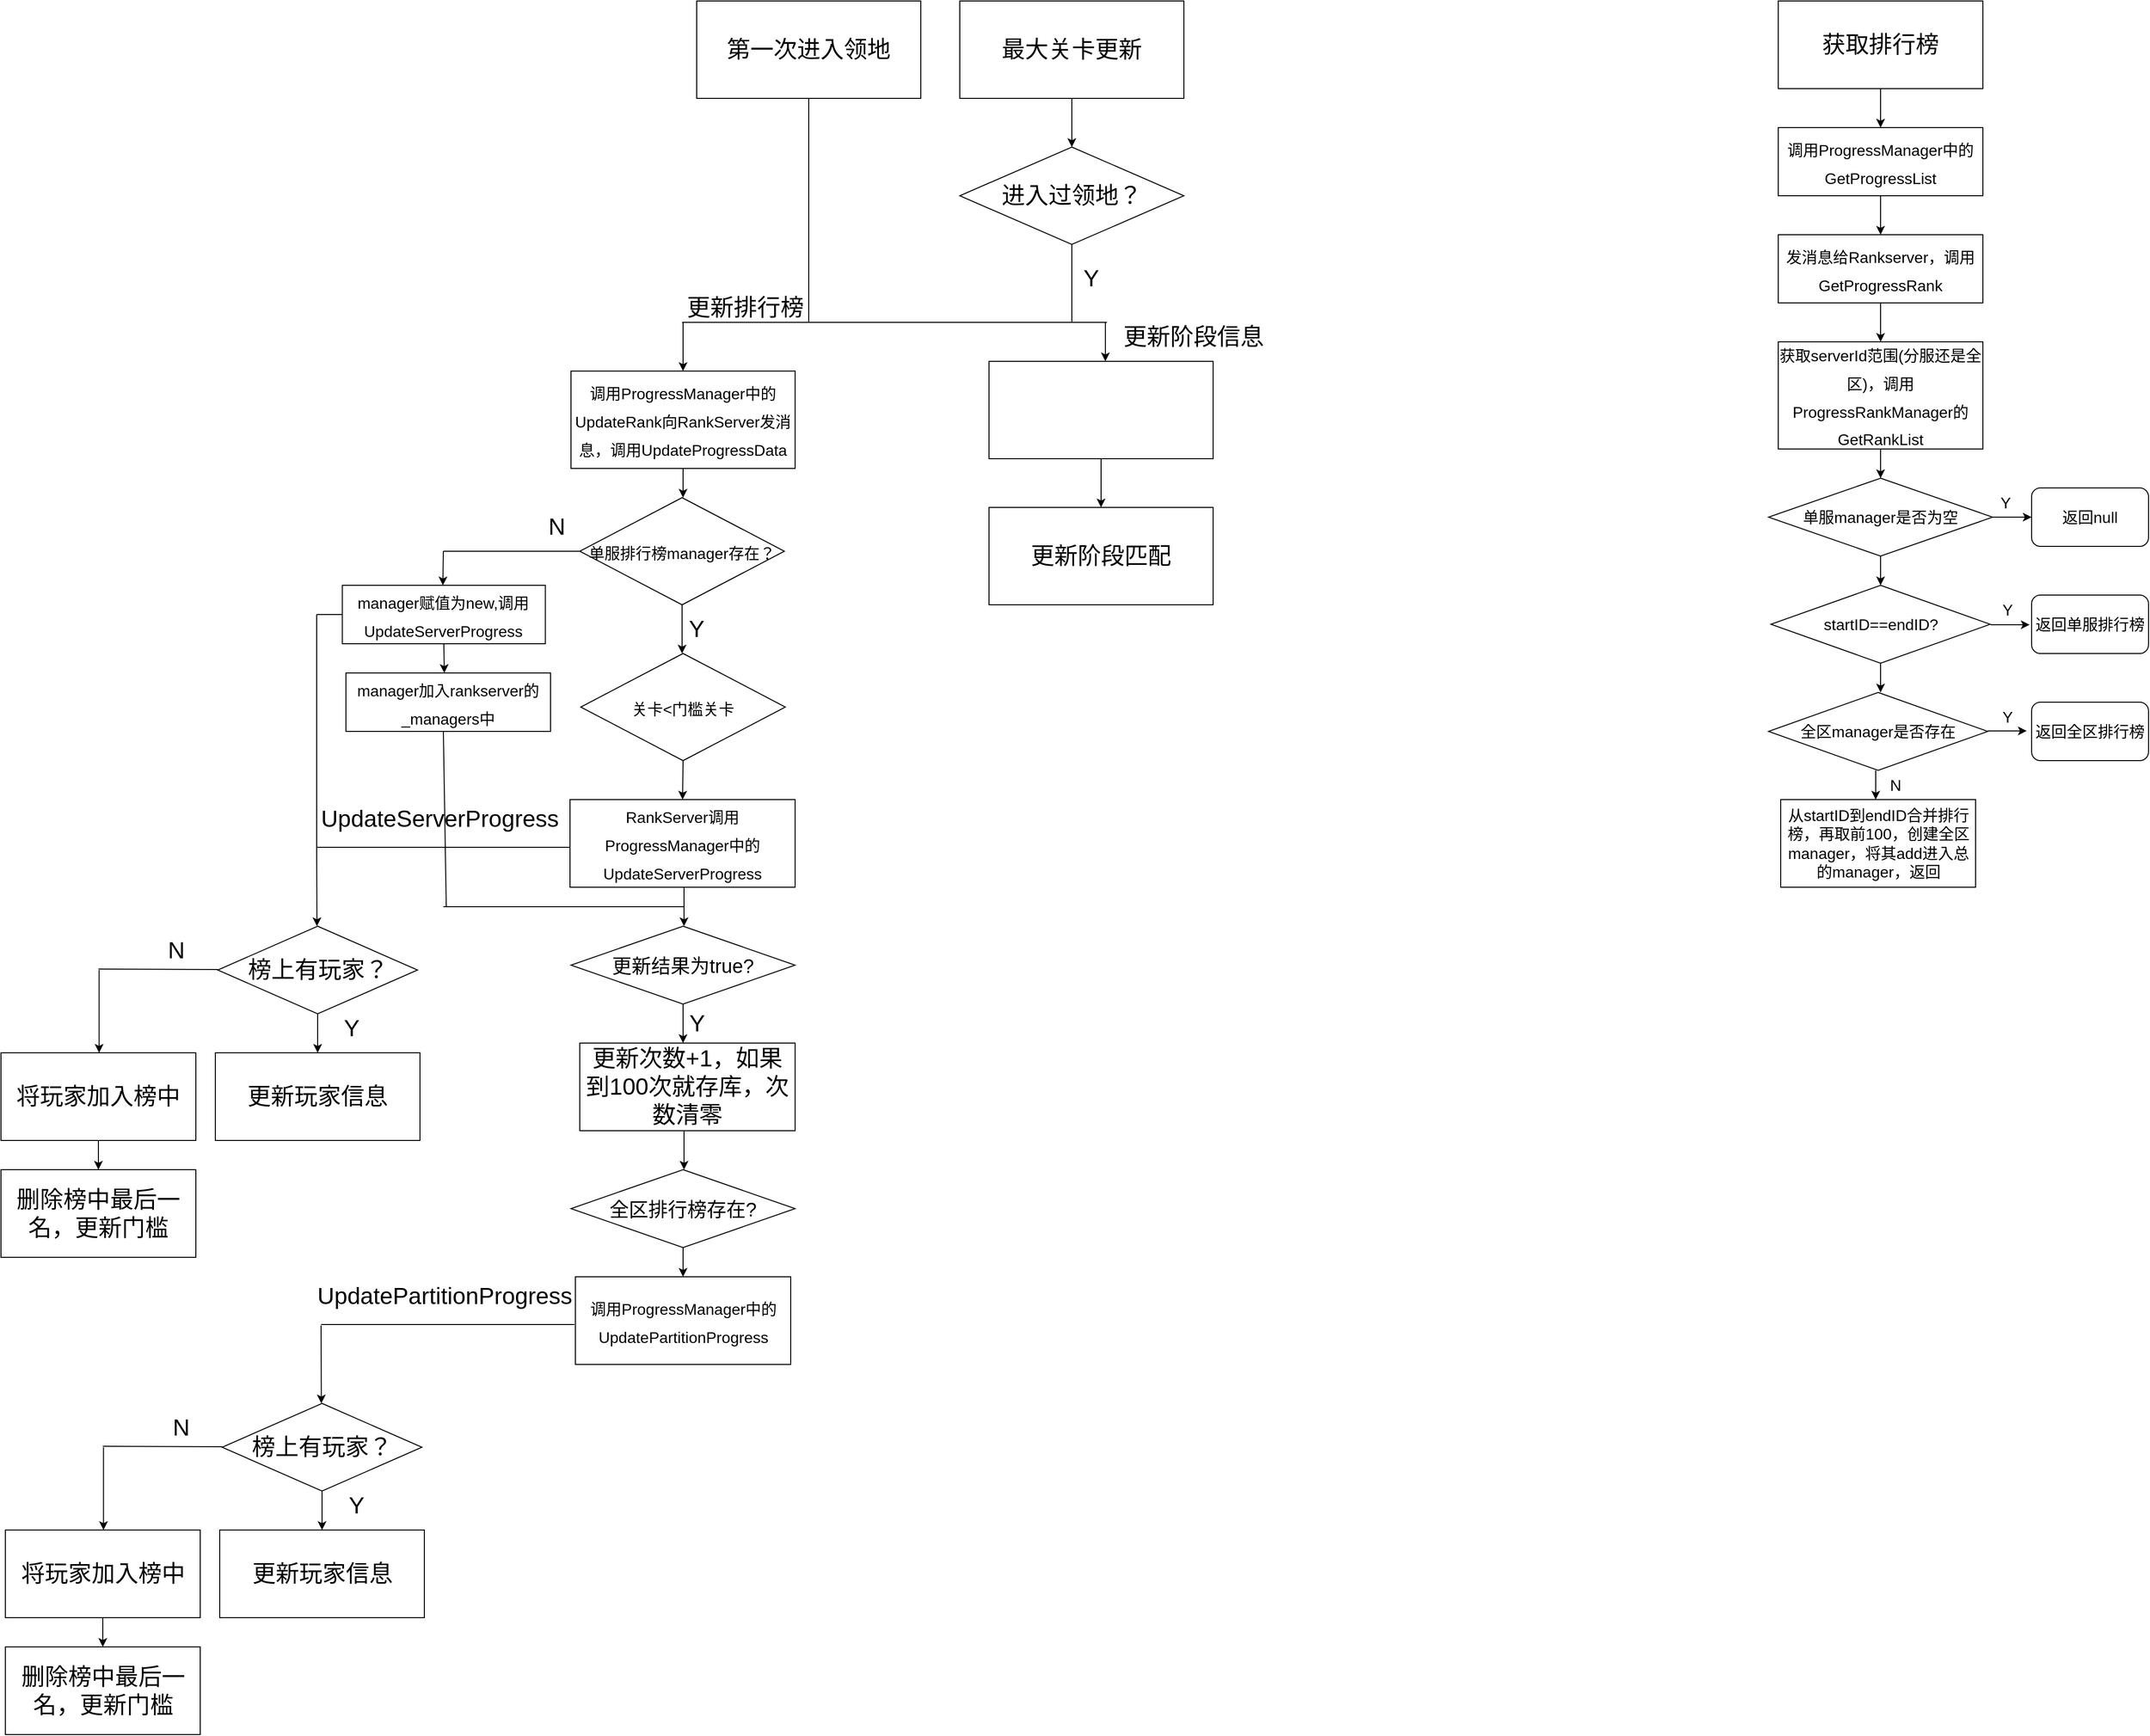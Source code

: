 <mxfile version="21.7.4" type="github">
  <diagram name="第 1 页" id="BnO7v0a0NeAxPuLIhtkJ">
    <mxGraphModel dx="1921" dy="743" grid="1" gridSize="10" guides="1" tooltips="1" connect="1" arrows="1" fold="1" page="1" pageScale="1" pageWidth="827" pageHeight="1169" math="0" shadow="0">
      <root>
        <mxCell id="0" />
        <mxCell id="1" parent="0" />
        <mxCell id="tJE50FEFWKrPducL1dcV-86" value="" style="endArrow=none;html=1;rounded=0;fontFamily=Helvetica;fontSize=24;fontColor=default;" edge="1" parent="1">
          <mxGeometry width="50" height="50" relative="1" as="geometry">
            <mxPoint x="13" y="1000" as="sourcePoint" />
            <mxPoint x="10" y="820" as="targetPoint" />
          </mxGeometry>
        </mxCell>
        <mxCell id="tJE50FEFWKrPducL1dcV-1" value="第一次进入领地" style="rounded=0;whiteSpace=wrap;html=1;fontSize=24;" vertex="1" parent="1">
          <mxGeometry x="270" y="70" width="230" height="100" as="geometry" />
        </mxCell>
        <mxCell id="tJE50FEFWKrPducL1dcV-2" value="最大关卡更新" style="rounded=0;whiteSpace=wrap;html=1;strokeColor=default;fontFamily=Helvetica;fontSize=24;fontColor=default;fillColor=default;" vertex="1" parent="1">
          <mxGeometry x="540" y="70" width="230" height="100" as="geometry" />
        </mxCell>
        <mxCell id="tJE50FEFWKrPducL1dcV-4" value="" style="endArrow=classic;html=1;rounded=0;fontFamily=Helvetica;fontSize=24;fontColor=default;exitX=0.5;exitY=1;exitDx=0;exitDy=0;" edge="1" parent="1" source="tJE50FEFWKrPducL1dcV-2">
          <mxGeometry width="50" height="50" relative="1" as="geometry">
            <mxPoint x="710" y="300" as="sourcePoint" />
            <mxPoint x="655" y="220" as="targetPoint" />
          </mxGeometry>
        </mxCell>
        <mxCell id="tJE50FEFWKrPducL1dcV-6" value="进入过领地？" style="rhombus;whiteSpace=wrap;html=1;rounded=0;strokeColor=default;fontFamily=Helvetica;fontSize=24;fontColor=default;fillColor=default;" vertex="1" parent="1">
          <mxGeometry x="540" y="220" width="230" height="100" as="geometry" />
        </mxCell>
        <mxCell id="tJE50FEFWKrPducL1dcV-8" value="Y" style="text;html=1;strokeColor=none;fillColor=none;align=center;verticalAlign=middle;whiteSpace=wrap;rounded=0;fontSize=24;fontFamily=Helvetica;fontColor=default;" vertex="1" parent="1">
          <mxGeometry x="660" y="340" width="30" height="30" as="geometry" />
        </mxCell>
        <mxCell id="tJE50FEFWKrPducL1dcV-10" value="" style="endArrow=none;html=1;rounded=0;fontFamily=Helvetica;fontSize=24;fontColor=default;entryX=0.5;entryY=1;entryDx=0;entryDy=0;" edge="1" parent="1" target="tJE50FEFWKrPducL1dcV-6">
          <mxGeometry width="50" height="50" relative="1" as="geometry">
            <mxPoint x="655" y="400" as="sourcePoint" />
            <mxPoint x="680" y="340" as="targetPoint" />
          </mxGeometry>
        </mxCell>
        <mxCell id="tJE50FEFWKrPducL1dcV-11" value="" style="endArrow=none;html=1;rounded=0;fontFamily=Helvetica;fontSize=24;fontColor=default;" edge="1" parent="1">
          <mxGeometry width="50" height="50" relative="1" as="geometry">
            <mxPoint x="255" y="400" as="sourcePoint" />
            <mxPoint x="691" y="400" as="targetPoint" />
          </mxGeometry>
        </mxCell>
        <mxCell id="tJE50FEFWKrPducL1dcV-12" value="" style="endArrow=none;html=1;rounded=0;fontFamily=Helvetica;fontSize=24;fontColor=default;entryX=0.5;entryY=1;entryDx=0;entryDy=0;" edge="1" parent="1" target="tJE50FEFWKrPducL1dcV-1">
          <mxGeometry width="50" height="50" relative="1" as="geometry">
            <mxPoint x="385" y="400" as="sourcePoint" />
            <mxPoint x="430" y="240" as="targetPoint" />
          </mxGeometry>
        </mxCell>
        <mxCell id="tJE50FEFWKrPducL1dcV-15" value="" style="rounded=0;whiteSpace=wrap;html=1;strokeColor=default;fontFamily=Helvetica;fontSize=24;fontColor=default;fillColor=default;" vertex="1" parent="1">
          <mxGeometry x="570" y="440" width="230" height="100" as="geometry" />
        </mxCell>
        <mxCell id="tJE50FEFWKrPducL1dcV-16" value="" style="endArrow=classic;html=1;rounded=0;fontFamily=Helvetica;fontSize=24;fontColor=default;exitX=0.5;exitY=1;exitDx=0;exitDy=0;" edge="1" parent="1">
          <mxGeometry width="50" height="50" relative="1" as="geometry">
            <mxPoint x="689.44" y="400" as="sourcePoint" />
            <mxPoint x="689.44" y="440" as="targetPoint" />
          </mxGeometry>
        </mxCell>
        <mxCell id="tJE50FEFWKrPducL1dcV-17" value="" style="endArrow=classic;html=1;rounded=0;fontFamily=Helvetica;fontSize=24;fontColor=default;exitX=0.5;exitY=1;exitDx=0;exitDy=0;" edge="1" parent="1">
          <mxGeometry width="50" height="50" relative="1" as="geometry">
            <mxPoint x="256" y="400" as="sourcePoint" />
            <mxPoint x="256" y="450" as="targetPoint" />
          </mxGeometry>
        </mxCell>
        <mxCell id="tJE50FEFWKrPducL1dcV-18" value="" style="endArrow=classic;html=1;rounded=0;fontFamily=Helvetica;fontSize=24;fontColor=default;exitX=0.5;exitY=1;exitDx=0;exitDy=0;" edge="1" parent="1" source="tJE50FEFWKrPducL1dcV-15">
          <mxGeometry width="50" height="50" relative="1" as="geometry">
            <mxPoint x="780" y="660" as="sourcePoint" />
            <mxPoint x="685" y="590" as="targetPoint" />
          </mxGeometry>
        </mxCell>
        <mxCell id="tJE50FEFWKrPducL1dcV-19" value="&lt;font style=&quot;font-size: 16px;&quot;&gt;调用ProgressManager中的UpdateRank向RankServer发消息，调用UpdateProgressData&lt;/font&gt;" style="rounded=0;whiteSpace=wrap;html=1;strokeColor=default;fontFamily=Helvetica;fontSize=24;fontColor=default;fillColor=default;" vertex="1" parent="1">
          <mxGeometry x="141" y="450" width="230" height="100" as="geometry" />
        </mxCell>
        <mxCell id="tJE50FEFWKrPducL1dcV-20" value="更新阶段匹配" style="rounded=0;whiteSpace=wrap;html=1;strokeColor=default;fontFamily=Helvetica;fontSize=24;fontColor=default;fillColor=default;" vertex="1" parent="1">
          <mxGeometry x="570" y="590" width="230" height="100" as="geometry" />
        </mxCell>
        <mxCell id="tJE50FEFWKrPducL1dcV-25" value="" style="endArrow=classic;html=1;rounded=0;fontFamily=Helvetica;fontSize=24;fontColor=default;exitX=0.5;exitY=1;exitDx=0;exitDy=0;" edge="1" parent="1">
          <mxGeometry width="50" height="50" relative="1" as="geometry">
            <mxPoint x="256" y="550" as="sourcePoint" />
            <mxPoint x="256" y="580" as="targetPoint" />
          </mxGeometry>
        </mxCell>
        <mxCell id="tJE50FEFWKrPducL1dcV-26" value="&lt;font style=&quot;font-size: 16px;&quot;&gt;RankServer调用ProgressManager中的UpdateServerProgress&lt;/font&gt;" style="rounded=0;whiteSpace=wrap;html=1;strokeColor=default;fontFamily=Helvetica;fontSize=24;fontColor=default;fillColor=default;" vertex="1" parent="1">
          <mxGeometry x="140" y="890" width="231" height="90" as="geometry" />
        </mxCell>
        <mxCell id="tJE50FEFWKrPducL1dcV-27" value="" style="endArrow=classic;html=1;rounded=0;fontFamily=Helvetica;fontSize=24;fontColor=default;" edge="1" parent="1">
          <mxGeometry width="50" height="50" relative="1" as="geometry">
            <mxPoint x="-120" y="940" as="sourcePoint" />
            <mxPoint x="-119.71" y="1020" as="targetPoint" />
          </mxGeometry>
        </mxCell>
        <mxCell id="tJE50FEFWKrPducL1dcV-29" value="榜上有玩家？" style="rhombus;whiteSpace=wrap;html=1;rounded=0;strokeColor=default;fontFamily=Helvetica;fontSize=24;fontColor=default;fillColor=default;" vertex="1" parent="1">
          <mxGeometry x="-221.5" y="1020" width="205" height="90" as="geometry" />
        </mxCell>
        <mxCell id="tJE50FEFWKrPducL1dcV-30" value="" style="endArrow=classic;html=1;rounded=0;fontFamily=Helvetica;fontSize=24;fontColor=default;exitX=0.5;exitY=1;exitDx=0;exitDy=0;" edge="1" parent="1" source="tJE50FEFWKrPducL1dcV-29">
          <mxGeometry width="50" height="50" relative="1" as="geometry">
            <mxPoint x="-144" y="1260" as="sourcePoint" />
            <mxPoint x="-119" y="1150" as="targetPoint" />
          </mxGeometry>
        </mxCell>
        <mxCell id="tJE50FEFWKrPducL1dcV-31" value="" style="endArrow=classic;html=1;rounded=0;fontFamily=Helvetica;fontSize=24;fontColor=default;" edge="1" parent="1">
          <mxGeometry width="50" height="50" relative="1" as="geometry">
            <mxPoint x="-343.28" y="1065" as="sourcePoint" />
            <mxPoint x="-343.28" y="1150" as="targetPoint" />
          </mxGeometry>
        </mxCell>
        <mxCell id="tJE50FEFWKrPducL1dcV-32" value="" style="endArrow=none;html=1;rounded=0;fontFamily=Helvetica;fontSize=24;fontColor=default;" edge="1" parent="1">
          <mxGeometry width="50" height="50" relative="1" as="geometry">
            <mxPoint x="-344" y="1064" as="sourcePoint" />
            <mxPoint x="-221.5" y="1064.47" as="targetPoint" />
          </mxGeometry>
        </mxCell>
        <mxCell id="tJE50FEFWKrPducL1dcV-33" value="将玩家加入榜中" style="rounded=0;whiteSpace=wrap;html=1;strokeColor=default;fontFamily=Helvetica;fontSize=24;fontColor=default;fillColor=default;" vertex="1" parent="1">
          <mxGeometry x="-444" y="1150" width="200" height="90" as="geometry" />
        </mxCell>
        <mxCell id="tJE50FEFWKrPducL1dcV-34" value="更新玩家信息" style="rounded=0;whiteSpace=wrap;html=1;strokeColor=default;fontFamily=Helvetica;fontSize=24;fontColor=default;fillColor=default;" vertex="1" parent="1">
          <mxGeometry x="-224" y="1150" width="210" height="90" as="geometry" />
        </mxCell>
        <mxCell id="tJE50FEFWKrPducL1dcV-35" value="N" style="text;html=1;strokeColor=none;fillColor=none;align=center;verticalAlign=middle;whiteSpace=wrap;rounded=0;fontSize=24;fontFamily=Helvetica;fontColor=default;" vertex="1" parent="1">
          <mxGeometry x="-294" y="1030" width="60" height="30" as="geometry" />
        </mxCell>
        <mxCell id="tJE50FEFWKrPducL1dcV-37" value="Y" style="text;html=1;strokeColor=none;fillColor=none;align=center;verticalAlign=middle;whiteSpace=wrap;rounded=0;fontSize=24;fontFamily=Helvetica;fontColor=default;" vertex="1" parent="1">
          <mxGeometry x="-114" y="1110" width="60" height="30" as="geometry" />
        </mxCell>
        <mxCell id="tJE50FEFWKrPducL1dcV-38" value="&lt;font style=&quot;font-size: 16px;&quot;&gt;关卡&amp;lt;门槛关卡&lt;/font&gt;" style="rhombus;whiteSpace=wrap;html=1;rounded=0;strokeColor=default;fontFamily=Helvetica;fontSize=24;fontColor=default;fillColor=default;" vertex="1" parent="1">
          <mxGeometry x="151" y="740" width="210" height="110" as="geometry" />
        </mxCell>
        <mxCell id="tJE50FEFWKrPducL1dcV-39" value="" style="endArrow=classic;html=1;rounded=0;fontFamily=Helvetica;fontSize=24;fontColor=default;exitX=0.5;exitY=1;exitDx=0;exitDy=0;entryX=0.5;entryY=0;entryDx=0;entryDy=0;" edge="1" parent="1" source="tJE50FEFWKrPducL1dcV-38" target="tJE50FEFWKrPducL1dcV-26">
          <mxGeometry width="50" height="50" relative="1" as="geometry">
            <mxPoint x="321" y="900" as="sourcePoint" />
            <mxPoint x="371" y="850" as="targetPoint" />
          </mxGeometry>
        </mxCell>
        <mxCell id="tJE50FEFWKrPducL1dcV-40" value="" style="endArrow=classic;html=1;rounded=0;fontFamily=Helvetica;fontSize=24;fontColor=default;exitX=0.5;exitY=1;exitDx=0;exitDy=0;" edge="1" parent="1" source="tJE50FEFWKrPducL1dcV-33">
          <mxGeometry width="50" height="50" relative="1" as="geometry">
            <mxPoint x="-304" y="1320" as="sourcePoint" />
            <mxPoint x="-344" y="1270" as="targetPoint" />
          </mxGeometry>
        </mxCell>
        <mxCell id="tJE50FEFWKrPducL1dcV-41" value="删除榜中最后一名，更新门槛" style="rounded=0;whiteSpace=wrap;html=1;strokeColor=default;fontFamily=Helvetica;fontSize=24;fontColor=default;fillColor=default;" vertex="1" parent="1">
          <mxGeometry x="-444" y="1270" width="200" height="90" as="geometry" />
        </mxCell>
        <mxCell id="tJE50FEFWKrPducL1dcV-42" value="更新排行榜" style="text;html=1;strokeColor=none;fillColor=none;align=center;verticalAlign=middle;whiteSpace=wrap;rounded=0;fontSize=24;fontFamily=Helvetica;fontColor=default;" vertex="1" parent="1">
          <mxGeometry x="230" y="370" width="180" height="30" as="geometry" />
        </mxCell>
        <mxCell id="tJE50FEFWKrPducL1dcV-46" value="更新阶段信息" style="text;html=1;strokeColor=none;fillColor=none;align=center;verticalAlign=middle;whiteSpace=wrap;rounded=0;fontSize=24;fontFamily=Helvetica;fontColor=default;" vertex="1" parent="1">
          <mxGeometry x="690" y="400" width="180" height="30" as="geometry" />
        </mxCell>
        <mxCell id="tJE50FEFWKrPducL1dcV-47" value="" style="endArrow=none;html=1;rounded=0;fontFamily=Helvetica;fontSize=24;fontColor=default;" edge="1" parent="1">
          <mxGeometry width="50" height="50" relative="1" as="geometry">
            <mxPoint x="-120" y="939" as="sourcePoint" />
            <mxPoint x="140" y="939" as="targetPoint" />
          </mxGeometry>
        </mxCell>
        <mxCell id="tJE50FEFWKrPducL1dcV-48" value="UpdateServerProgress" style="text;html=1;align=center;verticalAlign=middle;resizable=0;points=[];autosize=1;strokeColor=none;fillColor=none;fontSize=24;fontFamily=Helvetica;fontColor=default;" vertex="1" parent="1">
          <mxGeometry x="-129" y="890" width="270" height="40" as="geometry" />
        </mxCell>
        <mxCell id="tJE50FEFWKrPducL1dcV-49" value="&lt;font style=&quot;font-size: 20px;&quot;&gt;更新结果为true?&lt;/font&gt;" style="rhombus;whiteSpace=wrap;html=1;rounded=0;strokeColor=default;fontFamily=Helvetica;fontSize=24;fontColor=default;fillColor=default;" vertex="1" parent="1">
          <mxGeometry x="141" y="1020" width="230" height="80" as="geometry" />
        </mxCell>
        <mxCell id="tJE50FEFWKrPducL1dcV-50" value="" style="endArrow=classic;html=1;rounded=0;fontFamily=Helvetica;fontSize=24;fontColor=default;exitX=0.5;exitY=1;exitDx=0;exitDy=0;entryX=0.5;entryY=0;entryDx=0;entryDy=0;" edge="1" parent="1">
          <mxGeometry width="50" height="50" relative="1" as="geometry">
            <mxPoint x="257" y="980" as="sourcePoint" />
            <mxPoint x="257" y="1020" as="targetPoint" />
          </mxGeometry>
        </mxCell>
        <mxCell id="tJE50FEFWKrPducL1dcV-51" value="" style="endArrow=classic;html=1;rounded=0;fontFamily=Helvetica;fontSize=24;fontColor=default;exitX=0.5;exitY=1;exitDx=0;exitDy=0;" edge="1" parent="1" source="tJE50FEFWKrPducL1dcV-49">
          <mxGeometry width="50" height="50" relative="1" as="geometry">
            <mxPoint x="330" y="1200" as="sourcePoint" />
            <mxPoint x="256" y="1140" as="targetPoint" />
          </mxGeometry>
        </mxCell>
        <mxCell id="tJE50FEFWKrPducL1dcV-52" value="Y" style="text;html=1;align=center;verticalAlign=middle;resizable=0;points=[];autosize=1;strokeColor=none;fillColor=none;fontSize=24;fontFamily=Helvetica;fontColor=default;" vertex="1" parent="1">
          <mxGeometry x="250" y="1100" width="40" height="40" as="geometry" />
        </mxCell>
        <mxCell id="tJE50FEFWKrPducL1dcV-53" value="更新次数+1，如果到100次就存库，次数清零" style="rounded=0;whiteSpace=wrap;html=1;strokeColor=default;fontFamily=Helvetica;fontSize=24;fontColor=default;fillColor=default;" vertex="1" parent="1">
          <mxGeometry x="150" y="1140" width="221" height="90" as="geometry" />
        </mxCell>
        <mxCell id="tJE50FEFWKrPducL1dcV-54" value="&lt;font style=&quot;font-size: 20px;&quot;&gt;全区排行榜存在?&lt;/font&gt;" style="rhombus;whiteSpace=wrap;html=1;rounded=0;strokeColor=default;fontFamily=Helvetica;fontSize=24;fontColor=default;fillColor=default;" vertex="1" parent="1">
          <mxGeometry x="141" y="1270" width="230" height="80" as="geometry" />
        </mxCell>
        <mxCell id="tJE50FEFWKrPducL1dcV-55" value="" style="endArrow=classic;html=1;rounded=0;fontFamily=Helvetica;fontSize=24;fontColor=default;exitX=0.5;exitY=1;exitDx=0;exitDy=0;entryX=0.5;entryY=0;entryDx=0;entryDy=0;" edge="1" parent="1">
          <mxGeometry width="50" height="50" relative="1" as="geometry">
            <mxPoint x="257" y="1230" as="sourcePoint" />
            <mxPoint x="257" y="1270" as="targetPoint" />
          </mxGeometry>
        </mxCell>
        <mxCell id="tJE50FEFWKrPducL1dcV-56" value="" style="endArrow=classic;html=1;rounded=0;fontFamily=Helvetica;fontSize=24;fontColor=default;exitX=0.5;exitY=1;exitDx=0;exitDy=0;" edge="1" parent="1" source="tJE50FEFWKrPducL1dcV-54">
          <mxGeometry width="50" height="50" relative="1" as="geometry">
            <mxPoint x="320" y="1550" as="sourcePoint" />
            <mxPoint x="256" y="1380" as="targetPoint" />
          </mxGeometry>
        </mxCell>
        <mxCell id="tJE50FEFWKrPducL1dcV-57" value="&lt;font style=&quot;font-size: 16px;&quot;&gt;调用ProgressManager中的UpdatePartitionProgress&lt;/font&gt;" style="rounded=0;whiteSpace=wrap;html=1;strokeColor=default;fontFamily=Helvetica;fontSize=24;fontColor=default;fillColor=default;" vertex="1" parent="1">
          <mxGeometry x="145.5" y="1380" width="221" height="90" as="geometry" />
        </mxCell>
        <mxCell id="tJE50FEFWKrPducL1dcV-58" value="" style="endArrow=classic;html=1;rounded=0;fontFamily=Helvetica;fontSize=24;fontColor=default;" edge="1" parent="1">
          <mxGeometry width="50" height="50" relative="1" as="geometry">
            <mxPoint x="-115.5" y="1430" as="sourcePoint" />
            <mxPoint x="-115.21" y="1510" as="targetPoint" />
          </mxGeometry>
        </mxCell>
        <mxCell id="tJE50FEFWKrPducL1dcV-59" value="榜上有玩家？" style="rhombus;whiteSpace=wrap;html=1;rounded=0;strokeColor=default;fontFamily=Helvetica;fontSize=24;fontColor=default;fillColor=default;" vertex="1" parent="1">
          <mxGeometry x="-217" y="1510" width="205" height="90" as="geometry" />
        </mxCell>
        <mxCell id="tJE50FEFWKrPducL1dcV-60" value="" style="endArrow=classic;html=1;rounded=0;fontFamily=Helvetica;fontSize=24;fontColor=default;exitX=0.5;exitY=1;exitDx=0;exitDy=0;" edge="1" parent="1" source="tJE50FEFWKrPducL1dcV-59">
          <mxGeometry width="50" height="50" relative="1" as="geometry">
            <mxPoint x="-139.5" y="1750" as="sourcePoint" />
            <mxPoint x="-114.5" y="1640" as="targetPoint" />
          </mxGeometry>
        </mxCell>
        <mxCell id="tJE50FEFWKrPducL1dcV-61" value="" style="endArrow=classic;html=1;rounded=0;fontFamily=Helvetica;fontSize=24;fontColor=default;" edge="1" parent="1">
          <mxGeometry width="50" height="50" relative="1" as="geometry">
            <mxPoint x="-338.78" y="1555" as="sourcePoint" />
            <mxPoint x="-338.78" y="1640" as="targetPoint" />
          </mxGeometry>
        </mxCell>
        <mxCell id="tJE50FEFWKrPducL1dcV-62" value="" style="endArrow=none;html=1;rounded=0;fontFamily=Helvetica;fontSize=24;fontColor=default;" edge="1" parent="1">
          <mxGeometry width="50" height="50" relative="1" as="geometry">
            <mxPoint x="-339.5" y="1554" as="sourcePoint" />
            <mxPoint x="-217" y="1554.47" as="targetPoint" />
          </mxGeometry>
        </mxCell>
        <mxCell id="tJE50FEFWKrPducL1dcV-63" value="将玩家加入榜中" style="rounded=0;whiteSpace=wrap;html=1;strokeColor=default;fontFamily=Helvetica;fontSize=24;fontColor=default;fillColor=default;" vertex="1" parent="1">
          <mxGeometry x="-439.5" y="1640" width="200" height="90" as="geometry" />
        </mxCell>
        <mxCell id="tJE50FEFWKrPducL1dcV-64" value="更新玩家信息" style="rounded=0;whiteSpace=wrap;html=1;strokeColor=default;fontFamily=Helvetica;fontSize=24;fontColor=default;fillColor=default;" vertex="1" parent="1">
          <mxGeometry x="-219.5" y="1640" width="210" height="90" as="geometry" />
        </mxCell>
        <mxCell id="tJE50FEFWKrPducL1dcV-65" value="N" style="text;html=1;strokeColor=none;fillColor=none;align=center;verticalAlign=middle;whiteSpace=wrap;rounded=0;fontSize=24;fontFamily=Helvetica;fontColor=default;" vertex="1" parent="1">
          <mxGeometry x="-289.5" y="1520" width="60" height="30" as="geometry" />
        </mxCell>
        <mxCell id="tJE50FEFWKrPducL1dcV-66" value="Y" style="text;html=1;strokeColor=none;fillColor=none;align=center;verticalAlign=middle;whiteSpace=wrap;rounded=0;fontSize=24;fontFamily=Helvetica;fontColor=default;" vertex="1" parent="1">
          <mxGeometry x="-109.5" y="1600" width="60" height="30" as="geometry" />
        </mxCell>
        <mxCell id="tJE50FEFWKrPducL1dcV-67" value="" style="endArrow=classic;html=1;rounded=0;fontFamily=Helvetica;fontSize=24;fontColor=default;exitX=0.5;exitY=1;exitDx=0;exitDy=0;" edge="1" parent="1" source="tJE50FEFWKrPducL1dcV-63">
          <mxGeometry width="50" height="50" relative="1" as="geometry">
            <mxPoint x="-299.5" y="1810" as="sourcePoint" />
            <mxPoint x="-339.5" y="1760" as="targetPoint" />
          </mxGeometry>
        </mxCell>
        <mxCell id="tJE50FEFWKrPducL1dcV-68" value="删除榜中最后一名，更新门槛" style="rounded=0;whiteSpace=wrap;html=1;strokeColor=default;fontFamily=Helvetica;fontSize=24;fontColor=default;fillColor=default;" vertex="1" parent="1">
          <mxGeometry x="-439.5" y="1760" width="200" height="90" as="geometry" />
        </mxCell>
        <mxCell id="tJE50FEFWKrPducL1dcV-69" value="" style="endArrow=none;html=1;rounded=0;fontFamily=Helvetica;fontSize=24;fontColor=default;" edge="1" parent="1">
          <mxGeometry width="50" height="50" relative="1" as="geometry">
            <mxPoint x="-115.5" y="1429" as="sourcePoint" />
            <mxPoint x="144.5" y="1429" as="targetPoint" />
          </mxGeometry>
        </mxCell>
        <mxCell id="tJE50FEFWKrPducL1dcV-70" value="UpdatePartitionProgress" style="text;html=1;align=center;verticalAlign=middle;resizable=0;points=[];autosize=1;strokeColor=none;fillColor=none;fontSize=24;fontFamily=Helvetica;fontColor=default;" vertex="1" parent="1">
          <mxGeometry x="-129.5" y="1380" width="280" height="40" as="geometry" />
        </mxCell>
        <mxCell id="tJE50FEFWKrPducL1dcV-71" value="&lt;font style=&quot;font-size: 16px;&quot;&gt;单服排行榜manager存在？&lt;/font&gt;" style="rhombus;whiteSpace=wrap;html=1;rounded=0;strokeColor=default;fontFamily=Helvetica;fontSize=24;fontColor=default;fillColor=default;" vertex="1" parent="1">
          <mxGeometry x="150" y="580" width="210" height="110" as="geometry" />
        </mxCell>
        <mxCell id="tJE50FEFWKrPducL1dcV-72" value="" style="endArrow=classic;html=1;rounded=0;fontFamily=Helvetica;fontSize=24;fontColor=default;exitX=0.5;exitY=1;exitDx=0;exitDy=0;" edge="1" parent="1" source="tJE50FEFWKrPducL1dcV-71">
          <mxGeometry width="50" height="50" relative="1" as="geometry">
            <mxPoint x="300" y="780" as="sourcePoint" />
            <mxPoint x="255" y="740" as="targetPoint" />
          </mxGeometry>
        </mxCell>
        <mxCell id="tJE50FEFWKrPducL1dcV-73" value="Y" style="text;html=1;strokeColor=none;fillColor=none;align=center;verticalAlign=middle;whiteSpace=wrap;rounded=0;fontSize=24;fontFamily=Helvetica;fontColor=default;" vertex="1" parent="1">
          <mxGeometry x="240" y="700" width="60" height="30" as="geometry" />
        </mxCell>
        <mxCell id="tJE50FEFWKrPducL1dcV-75" value="N" style="text;html=1;align=center;verticalAlign=middle;resizable=0;points=[];autosize=1;strokeColor=none;fillColor=none;fontSize=24;fontFamily=Helvetica;fontColor=default;" vertex="1" parent="1">
          <mxGeometry x="105.5" y="590" width="40" height="40" as="geometry" />
        </mxCell>
        <mxCell id="tJE50FEFWKrPducL1dcV-76" value="" style="endArrow=classic;html=1;rounded=0;fontFamily=Helvetica;fontSize=24;fontColor=default;entryX=0.5;entryY=0;entryDx=0;entryDy=0;" edge="1" parent="1">
          <mxGeometry width="50" height="50" relative="1" as="geometry">
            <mxPoint x="10" y="635" as="sourcePoint" />
            <mxPoint x="9.5" y="670" as="targetPoint" />
          </mxGeometry>
        </mxCell>
        <mxCell id="tJE50FEFWKrPducL1dcV-77" value="&lt;font style=&quot;font-size: 16px;&quot;&gt;manager赋值为new,调用UpdateServerProgress&lt;/font&gt;" style="rounded=0;whiteSpace=wrap;html=1;strokeColor=default;fontFamily=Helvetica;fontSize=24;fontColor=default;fillColor=default;" vertex="1" parent="1">
          <mxGeometry x="-93.69" y="670" width="208.38" height="60" as="geometry" />
        </mxCell>
        <mxCell id="tJE50FEFWKrPducL1dcV-78" value="" style="endArrow=none;html=1;rounded=0;fontFamily=Helvetica;fontSize=24;fontColor=default;entryX=0;entryY=0.5;entryDx=0;entryDy=0;" edge="1" parent="1" target="tJE50FEFWKrPducL1dcV-71">
          <mxGeometry width="50" height="50" relative="1" as="geometry">
            <mxPoint x="10" y="635" as="sourcePoint" />
            <mxPoint x="90" y="630" as="targetPoint" />
          </mxGeometry>
        </mxCell>
        <mxCell id="tJE50FEFWKrPducL1dcV-79" value="" style="endArrow=none;html=1;rounded=0;fontFamily=Helvetica;fontSize=24;fontColor=default;entryX=0;entryY=0.5;entryDx=0;entryDy=0;" edge="1" parent="1" target="tJE50FEFWKrPducL1dcV-77">
          <mxGeometry width="50" height="50" relative="1" as="geometry">
            <mxPoint x="-120" y="700" as="sourcePoint" />
            <mxPoint x="-100" y="670" as="targetPoint" />
          </mxGeometry>
        </mxCell>
        <mxCell id="tJE50FEFWKrPducL1dcV-80" value="" style="endArrow=none;html=1;rounded=0;fontFamily=Helvetica;fontSize=24;fontColor=default;" edge="1" parent="1">
          <mxGeometry width="50" height="50" relative="1" as="geometry">
            <mxPoint x="-120" y="940" as="sourcePoint" />
            <mxPoint x="-120" y="700" as="targetPoint" />
          </mxGeometry>
        </mxCell>
        <mxCell id="tJE50FEFWKrPducL1dcV-81" value="" style="endArrow=classic;html=1;rounded=0;fontFamily=Helvetica;fontSize=24;fontColor=default;exitX=0.5;exitY=1;exitDx=0;exitDy=0;" edge="1" parent="1" source="tJE50FEFWKrPducL1dcV-77">
          <mxGeometry width="50" height="50" relative="1" as="geometry">
            <mxPoint x="20" y="820" as="sourcePoint" />
            <mxPoint x="11" y="760" as="targetPoint" />
          </mxGeometry>
        </mxCell>
        <mxCell id="tJE50FEFWKrPducL1dcV-82" value="&lt;font style=&quot;font-size: 16px;&quot;&gt;manager加入rankserver的_managers中&lt;/font&gt;" style="rounded=0;whiteSpace=wrap;html=1;strokeColor=default;fontFamily=Helvetica;fontSize=24;fontColor=default;fillColor=default;" vertex="1" parent="1">
          <mxGeometry x="-90" y="760" width="210" height="60" as="geometry" />
        </mxCell>
        <mxCell id="tJE50FEFWKrPducL1dcV-87" value="" style="endArrow=none;html=1;rounded=0;fontFamily=Helvetica;fontSize=24;fontColor=default;" edge="1" parent="1">
          <mxGeometry width="50" height="50" relative="1" as="geometry">
            <mxPoint x="10" y="1000" as="sourcePoint" />
            <mxPoint x="257" y="1000" as="targetPoint" />
          </mxGeometry>
        </mxCell>
        <mxCell id="tJE50FEFWKrPducL1dcV-88" value="获取排行榜" style="rounded=0;whiteSpace=wrap;html=1;strokeColor=default;fontFamily=Helvetica;fontSize=24;fontColor=default;fillColor=default;" vertex="1" parent="1">
          <mxGeometry x="1380" y="70" width="210" height="90" as="geometry" />
        </mxCell>
        <mxCell id="tJE50FEFWKrPducL1dcV-89" value="" style="endArrow=classic;html=1;rounded=0;fontFamily=Helvetica;fontSize=24;fontColor=default;exitX=0.5;exitY=1;exitDx=0;exitDy=0;" edge="1" parent="1" source="tJE50FEFWKrPducL1dcV-88">
          <mxGeometry width="50" height="50" relative="1" as="geometry">
            <mxPoint x="1460" y="230" as="sourcePoint" />
            <mxPoint x="1485" y="200" as="targetPoint" />
          </mxGeometry>
        </mxCell>
        <mxCell id="tJE50FEFWKrPducL1dcV-90" value="&lt;font style=&quot;font-size: 16px;&quot;&gt;调用ProgressManager中的GetProgressList&lt;/font&gt;" style="rounded=0;whiteSpace=wrap;html=1;strokeColor=default;fontFamily=Helvetica;fontSize=24;fontColor=default;fillColor=default;" vertex="1" parent="1">
          <mxGeometry x="1380" y="200" width="210" height="70" as="geometry" />
        </mxCell>
        <mxCell id="tJE50FEFWKrPducL1dcV-91" value="" style="endArrow=classic;html=1;rounded=0;fontFamily=Helvetica;fontSize=24;fontColor=default;exitX=0.5;exitY=1;exitDx=0;exitDy=0;" edge="1" parent="1">
          <mxGeometry width="50" height="50" relative="1" as="geometry">
            <mxPoint x="1485" y="270" as="sourcePoint" />
            <mxPoint x="1485" y="310" as="targetPoint" />
          </mxGeometry>
        </mxCell>
        <mxCell id="tJE50FEFWKrPducL1dcV-92" value="&lt;font style=&quot;font-size: 16px;&quot;&gt;发消息给Rankserver，调用GetProgressRank&lt;/font&gt;" style="rounded=0;whiteSpace=wrap;html=1;strokeColor=default;fontFamily=Helvetica;fontSize=24;fontColor=default;fillColor=default;" vertex="1" parent="1">
          <mxGeometry x="1380" y="310" width="210" height="70" as="geometry" />
        </mxCell>
        <mxCell id="tJE50FEFWKrPducL1dcV-93" value="" style="endArrow=classic;html=1;rounded=0;fontFamily=Helvetica;fontSize=24;fontColor=default;exitX=0.5;exitY=1;exitDx=0;exitDy=0;" edge="1" parent="1">
          <mxGeometry width="50" height="50" relative="1" as="geometry">
            <mxPoint x="1485" y="380" as="sourcePoint" />
            <mxPoint x="1485" y="420" as="targetPoint" />
          </mxGeometry>
        </mxCell>
        <mxCell id="tJE50FEFWKrPducL1dcV-94" value="&lt;span style=&quot;font-size: 16px;&quot;&gt;获取serverId范围(分服还是全区)，调用ProgressRankManager的GetRankList&lt;/span&gt;" style="rounded=0;whiteSpace=wrap;html=1;strokeColor=default;fontFamily=Helvetica;fontSize=24;fontColor=default;fillColor=default;" vertex="1" parent="1">
          <mxGeometry x="1380" y="420" width="210" height="110" as="geometry" />
        </mxCell>
        <mxCell id="tJE50FEFWKrPducL1dcV-95" value="" style="endArrow=classic;html=1;rounded=0;fontFamily=Helvetica;fontSize=24;fontColor=default;exitX=0.5;exitY=1;exitDx=0;exitDy=0;" edge="1" parent="1" source="tJE50FEFWKrPducL1dcV-94">
          <mxGeometry width="50" height="50" relative="1" as="geometry">
            <mxPoint x="1390" y="620" as="sourcePoint" />
            <mxPoint x="1485" y="560" as="targetPoint" />
          </mxGeometry>
        </mxCell>
        <mxCell id="tJE50FEFWKrPducL1dcV-97" value="单服manager是否为空" style="rhombus;whiteSpace=wrap;html=1;rounded=0;strokeColor=default;fontFamily=Helvetica;fontSize=16;fontColor=default;fillColor=default;" vertex="1" parent="1">
          <mxGeometry x="1370" y="560" width="230" height="80" as="geometry" />
        </mxCell>
        <mxCell id="tJE50FEFWKrPducL1dcV-98" value="" style="endArrow=classic;html=1;rounded=0;fontFamily=Helvetica;fontSize=16;fontColor=default;" edge="1" parent="1">
          <mxGeometry width="50" height="50" relative="1" as="geometry">
            <mxPoint x="1598" y="710.47" as="sourcePoint" />
            <mxPoint x="1638" y="710.47" as="targetPoint" />
          </mxGeometry>
        </mxCell>
        <mxCell id="tJE50FEFWKrPducL1dcV-99" value="返回单服排行榜" style="rounded=1;whiteSpace=wrap;html=1;strokeColor=default;fontFamily=Helvetica;fontSize=16;fontColor=default;fillColor=default;" vertex="1" parent="1">
          <mxGeometry x="1640" y="680" width="120" height="60" as="geometry" />
        </mxCell>
        <mxCell id="tJE50FEFWKrPducL1dcV-100" value="Y" style="text;html=1;align=center;verticalAlign=middle;resizable=0;points=[];autosize=1;strokeColor=none;fillColor=none;fontSize=16;fontFamily=Helvetica;fontColor=default;" vertex="1" parent="1">
          <mxGeometry x="1600" y="680" width="30" height="30" as="geometry" />
        </mxCell>
        <mxCell id="tJE50FEFWKrPducL1dcV-101" value="" style="endArrow=classic;html=1;rounded=0;fontFamily=Helvetica;fontSize=16;fontColor=default;exitX=0.5;exitY=1;exitDx=0;exitDy=0;" edge="1" parent="1" source="tJE50FEFWKrPducL1dcV-97">
          <mxGeometry width="50" height="50" relative="1" as="geometry">
            <mxPoint x="1560" y="720" as="sourcePoint" />
            <mxPoint x="1485" y="670" as="targetPoint" />
          </mxGeometry>
        </mxCell>
        <mxCell id="tJE50FEFWKrPducL1dcV-102" value="startID==endID?" style="rhombus;whiteSpace=wrap;html=1;rounded=0;strokeColor=default;fontFamily=Helvetica;fontSize=16;fontColor=default;fillColor=default;" vertex="1" parent="1">
          <mxGeometry x="1372.5" y="670" width="225" height="80" as="geometry" />
        </mxCell>
        <mxCell id="tJE50FEFWKrPducL1dcV-104" value="Y" style="text;html=1;align=center;verticalAlign=middle;resizable=0;points=[];autosize=1;strokeColor=none;fillColor=none;fontSize=16;fontFamily=Helvetica;fontColor=default;" vertex="1" parent="1">
          <mxGeometry x="1597.5" y="570" width="30" height="30" as="geometry" />
        </mxCell>
        <mxCell id="tJE50FEFWKrPducL1dcV-105" value="返回null" style="rounded=1;whiteSpace=wrap;html=1;strokeColor=default;fontFamily=Helvetica;fontSize=16;fontColor=default;fillColor=default;" vertex="1" parent="1">
          <mxGeometry x="1640" y="570" width="120" height="60" as="geometry" />
        </mxCell>
        <mxCell id="tJE50FEFWKrPducL1dcV-106" value="" style="endArrow=classic;html=1;rounded=0;fontFamily=Helvetica;fontSize=16;fontColor=default;exitX=1;exitY=0.5;exitDx=0;exitDy=0;" edge="1" parent="1" source="tJE50FEFWKrPducL1dcV-97">
          <mxGeometry width="50" height="50" relative="1" as="geometry">
            <mxPoint x="1580" y="640" as="sourcePoint" />
            <mxPoint x="1640" y="600" as="targetPoint" />
          </mxGeometry>
        </mxCell>
        <mxCell id="tJE50FEFWKrPducL1dcV-107" value="" style="endArrow=classic;html=1;rounded=0;fontFamily=Helvetica;fontSize=16;fontColor=default;exitX=0.5;exitY=1;exitDx=0;exitDy=0;" edge="1" parent="1" source="tJE50FEFWKrPducL1dcV-102">
          <mxGeometry width="50" height="50" relative="1" as="geometry">
            <mxPoint x="1670" y="860" as="sourcePoint" />
            <mxPoint x="1485" y="780" as="targetPoint" />
          </mxGeometry>
        </mxCell>
        <mxCell id="tJE50FEFWKrPducL1dcV-108" value="全区manager是否存在" style="rhombus;whiteSpace=wrap;html=1;rounded=0;strokeColor=default;fontFamily=Helvetica;fontSize=16;fontColor=default;fillColor=default;" vertex="1" parent="1">
          <mxGeometry x="1370" y="780" width="225" height="80" as="geometry" />
        </mxCell>
        <mxCell id="tJE50FEFWKrPducL1dcV-109" value="Y" style="text;html=1;align=center;verticalAlign=middle;resizable=0;points=[];autosize=1;strokeColor=none;fillColor=none;fontSize=16;fontFamily=Helvetica;fontColor=default;" vertex="1" parent="1">
          <mxGeometry x="1600" y="790" width="30" height="30" as="geometry" />
        </mxCell>
        <mxCell id="tJE50FEFWKrPducL1dcV-110" value="" style="endArrow=classic;html=1;rounded=0;fontFamily=Helvetica;fontSize=16;fontColor=default;exitX=1;exitY=0.5;exitDx=0;exitDy=0;" edge="1" parent="1">
          <mxGeometry width="50" height="50" relative="1" as="geometry">
            <mxPoint x="1595" y="819.47" as="sourcePoint" />
            <mxPoint x="1635" y="819.47" as="targetPoint" />
          </mxGeometry>
        </mxCell>
        <mxCell id="tJE50FEFWKrPducL1dcV-112" value="返回全区排行榜" style="rounded=1;whiteSpace=wrap;html=1;strokeColor=default;fontFamily=Helvetica;fontSize=16;fontColor=default;fillColor=default;" vertex="1" parent="1">
          <mxGeometry x="1640" y="790" width="120" height="60" as="geometry" />
        </mxCell>
        <mxCell id="tJE50FEFWKrPducL1dcV-113" value="" style="endArrow=classic;html=1;rounded=0;fontFamily=Helvetica;fontSize=16;fontColor=default;exitX=0.5;exitY=1;exitDx=0;exitDy=0;" edge="1" parent="1">
          <mxGeometry width="50" height="50" relative="1" as="geometry">
            <mxPoint x="1480" y="860" as="sourcePoint" />
            <mxPoint x="1480" y="890" as="targetPoint" />
          </mxGeometry>
        </mxCell>
        <mxCell id="tJE50FEFWKrPducL1dcV-117" value="N" style="text;html=1;align=center;verticalAlign=middle;resizable=0;points=[];autosize=1;strokeColor=none;fillColor=none;fontSize=16;fontFamily=Helvetica;fontColor=default;" vertex="1" parent="1">
          <mxGeometry x="1480" y="860" width="40" height="30" as="geometry" />
        </mxCell>
        <mxCell id="tJE50FEFWKrPducL1dcV-118" value="从startID到endID合并排行榜，再取前100，创建全区manager，将其add进入总的manager，返回" style="rounded=0;whiteSpace=wrap;html=1;strokeColor=default;fontFamily=Helvetica;fontSize=16;fontColor=default;fillColor=default;" vertex="1" parent="1">
          <mxGeometry x="1382.5" y="890" width="200" height="90" as="geometry" />
        </mxCell>
      </root>
    </mxGraphModel>
  </diagram>
</mxfile>

